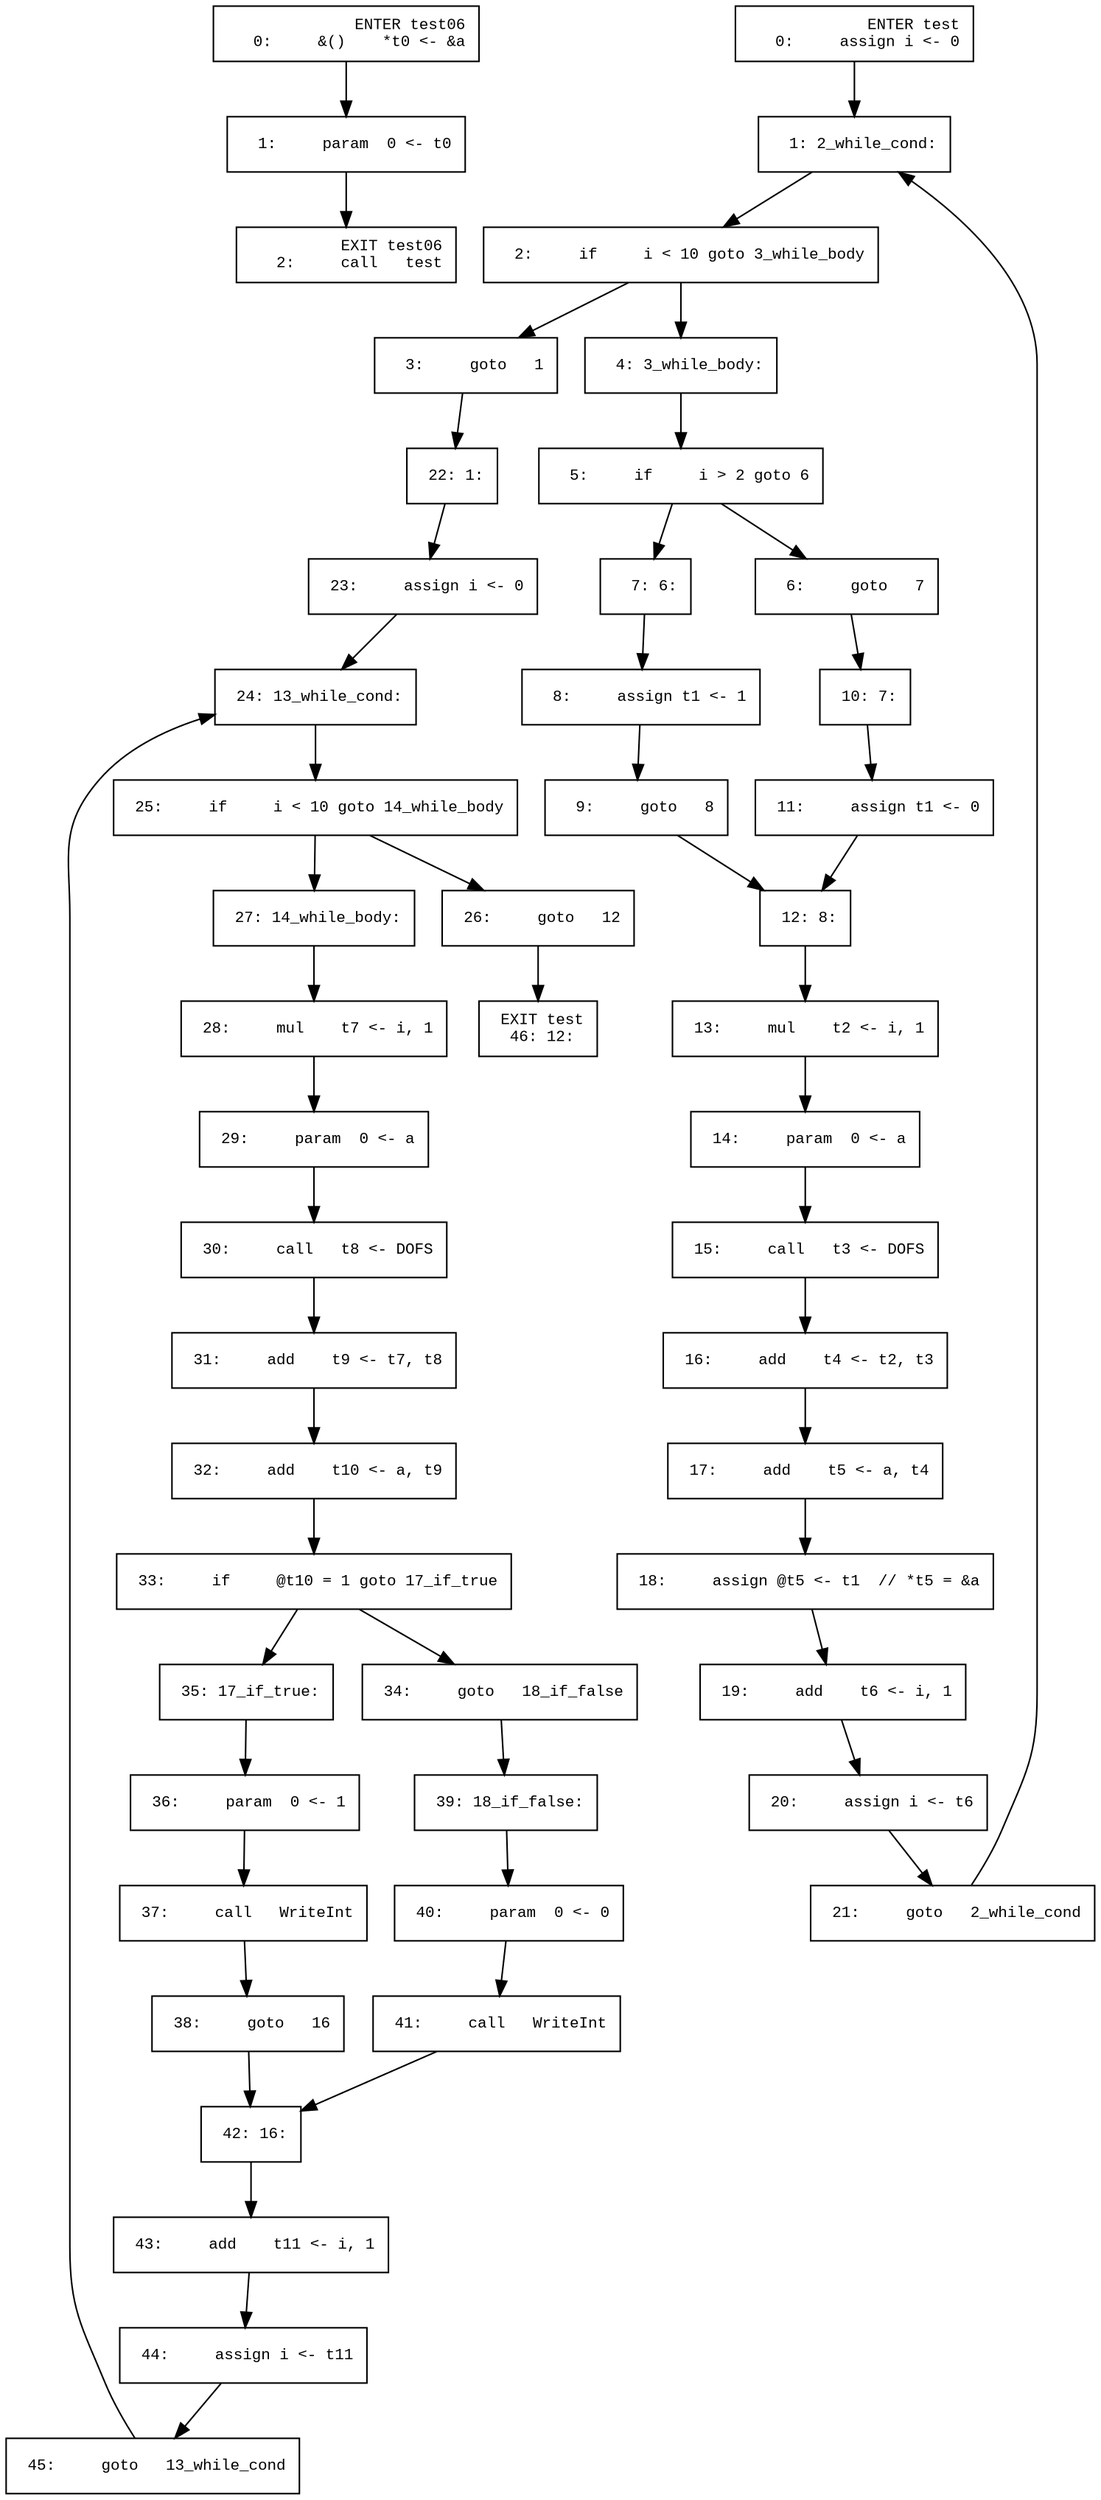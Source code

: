 digraph CFG {
  graph [fontname="Times New Roman",fontsize=10];
  node  [fontname="Courier New",fontsize=10];
  edge  [fontname="Times New Roman",fontsize=10];
// scope 'test06'
node0 [label=" ENTER test06\r   0:     &()    *t0 <- &a\l",shape=box];
node0 -> node1;
node1 [label="  1:     param  0 <- t0\l",shape=box];
node1 -> node2;
node2 [label=" EXIT test06\r   2:     call   test\l",shape=box];
// scope 'test'
node3 [label=" ENTER test\r   0:     assign i <- 0\l",shape=box];
node3 -> node4;
node4 [label="  1: 2_while_cond:\l",shape=box];
node4 -> node5;
node5 [label="  2:     if     i < 10 goto 3_while_body\l",shape=box];
node5 -> node7;
node5 -> node6;
node6 [label="  3:     goto   1\l",shape=box];
node6 -> node25;
node7 [label="  4: 3_while_body:\l",shape=box];
node7 -> node8;
node8 [label="  5:     if     i > 2 goto 6\l",shape=box];
node8 -> node10;
node8 -> node9;
node9 [label="  6:     goto   7\l",shape=box];
node9 -> node13;
node10 [label="  7: 6:\l",shape=box];
node10 -> node11;
node11 [label="  8:     assign t1 <- 1\l",shape=box];
node11 -> node12;
node12 [label="  9:     goto   8\l",shape=box];
node12 -> node15;
node13 [label=" 10: 7:\l",shape=box];
node13 -> node14;
node14 [label=" 11:     assign t1 <- 0\l",shape=box];
node14 -> node15;
node15 [label=" 12: 8:\l",shape=box];
node15 -> node16;
node16 [label=" 13:     mul    t2 <- i, 1\l",shape=box];
node16 -> node17;
node17 [label=" 14:     param  0 <- a\l",shape=box];
node17 -> node18;
node18 [label=" 15:     call   t3 <- DOFS\l",shape=box];
node18 -> node19;
node19 [label=" 16:     add    t4 <- t2, t3\l",shape=box];
node19 -> node20;
node20 [label=" 17:     add    t5 <- a, t4\l",shape=box];
node20 -> node21;
node21 [label=" 18:     assign @t5 <- t1  // *t5 = &a\l",shape=box];
node21 -> node22;
node22 [label=" 19:     add    t6 <- i, 1\l",shape=box];
node22 -> node23;
node23 [label=" 20:     assign i <- t6\l",shape=box];
node23 -> node24;
node24 [label=" 21:     goto   2_while_cond\l",shape=box];
node24 -> node4;
node25 [label=" 22: 1:\l",shape=box];
node25 -> node26;
node26 [label=" 23:     assign i <- 0\l",shape=box];
node26 -> node27;
node27 [label=" 24: 13_while_cond:\l",shape=box];
node27 -> node28;
node28 [label=" 25:     if     i < 10 goto 14_while_body\l",shape=box];
node28 -> node30;
node28 -> node29;
node29 [label=" 26:     goto   12\l",shape=box];
node29 -> node49;
node30 [label=" 27: 14_while_body:\l",shape=box];
node30 -> node31;
node31 [label=" 28:     mul    t7 <- i, 1\l",shape=box];
node31 -> node32;
node32 [label=" 29:     param  0 <- a\l",shape=box];
node32 -> node33;
node33 [label=" 30:     call   t8 <- DOFS\l",shape=box];
node33 -> node34;
node34 [label=" 31:     add    t9 <- t7, t8\l",shape=box];
node34 -> node35;
node35 [label=" 32:     add    t10 <- a, t9\l",shape=box];
node35 -> node36;
node36 [label=" 33:     if     @t10 = 1 goto 17_if_true\l",shape=box];
node36 -> node38;
node36 -> node37;
node37 [label=" 34:     goto   18_if_false\l",shape=box];
node37 -> node42;
node38 [label=" 35: 17_if_true:\l",shape=box];
node38 -> node39;
node39 [label=" 36:     param  0 <- 1\l",shape=box];
node39 -> node40;
node40 [label=" 37:     call   WriteInt\l",shape=box];
node40 -> node41;
node41 [label=" 38:     goto   16\l",shape=box];
node41 -> node45;
node42 [label=" 39: 18_if_false:\l",shape=box];
node42 -> node43;
node43 [label=" 40:     param  0 <- 0\l",shape=box];
node43 -> node44;
node44 [label=" 41:     call   WriteInt\l",shape=box];
node44 -> node45;
node45 [label=" 42: 16:\l",shape=box];
node45 -> node46;
node46 [label=" 43:     add    t11 <- i, 1\l",shape=box];
node46 -> node47;
node47 [label=" 44:     assign i <- t11\l",shape=box];
node47 -> node48;
node48 [label=" 45:     goto   13_while_cond\l",shape=box];
node48 -> node27;
node49 [label=" EXIT test\r  46: 12:\l",shape=box];
}
